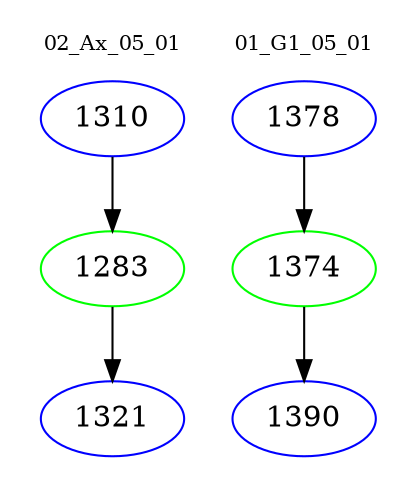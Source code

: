 digraph{
subgraph cluster_0 {
color = white
label = "02_Ax_05_01";
fontsize=10;
T0_1310 [label="1310", color="blue"]
T0_1310 -> T0_1283 [color="black"]
T0_1283 [label="1283", color="green"]
T0_1283 -> T0_1321 [color="black"]
T0_1321 [label="1321", color="blue"]
}
subgraph cluster_1 {
color = white
label = "01_G1_05_01";
fontsize=10;
T1_1378 [label="1378", color="blue"]
T1_1378 -> T1_1374 [color="black"]
T1_1374 [label="1374", color="green"]
T1_1374 -> T1_1390 [color="black"]
T1_1390 [label="1390", color="blue"]
}
}
